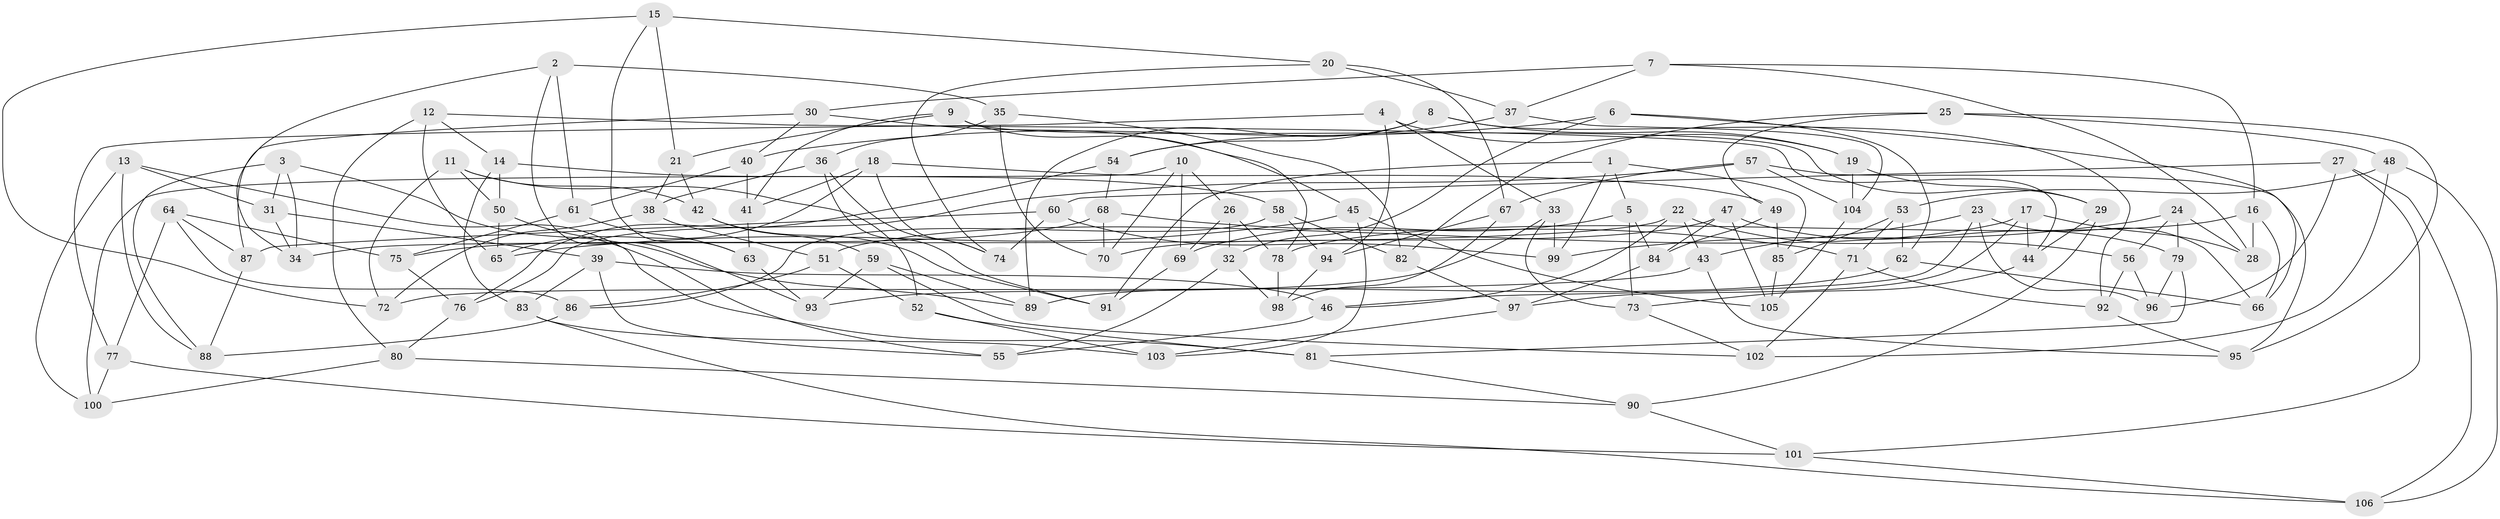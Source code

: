 // Generated by graph-tools (version 1.1) at 2025/50/03/09/25 03:50:53]
// undirected, 106 vertices, 212 edges
graph export_dot {
graph [start="1"]
  node [color=gray90,style=filled];
  1;
  2;
  3;
  4;
  5;
  6;
  7;
  8;
  9;
  10;
  11;
  12;
  13;
  14;
  15;
  16;
  17;
  18;
  19;
  20;
  21;
  22;
  23;
  24;
  25;
  26;
  27;
  28;
  29;
  30;
  31;
  32;
  33;
  34;
  35;
  36;
  37;
  38;
  39;
  40;
  41;
  42;
  43;
  44;
  45;
  46;
  47;
  48;
  49;
  50;
  51;
  52;
  53;
  54;
  55;
  56;
  57;
  58;
  59;
  60;
  61;
  62;
  63;
  64;
  65;
  66;
  67;
  68;
  69;
  70;
  71;
  72;
  73;
  74;
  75;
  76;
  77;
  78;
  79;
  80;
  81;
  82;
  83;
  84;
  85;
  86;
  87;
  88;
  89;
  90;
  91;
  92;
  93;
  94;
  95;
  96;
  97;
  98;
  99;
  100;
  101;
  102;
  103;
  104;
  105;
  106;
  1 -- 99;
  1 -- 85;
  1 -- 91;
  1 -- 5;
  2 -- 34;
  2 -- 93;
  2 -- 35;
  2 -- 61;
  3 -- 88;
  3 -- 31;
  3 -- 34;
  3 -- 89;
  4 -- 77;
  4 -- 94;
  4 -- 33;
  4 -- 19;
  5 -- 84;
  5 -- 73;
  5 -- 69;
  6 -- 62;
  6 -- 66;
  6 -- 32;
  6 -- 40;
  7 -- 28;
  7 -- 16;
  7 -- 37;
  7 -- 30;
  8 -- 19;
  8 -- 89;
  8 -- 54;
  8 -- 92;
  9 -- 41;
  9 -- 78;
  9 -- 29;
  9 -- 21;
  10 -- 100;
  10 -- 26;
  10 -- 69;
  10 -- 70;
  11 -- 50;
  11 -- 72;
  11 -- 52;
  11 -- 42;
  12 -- 14;
  12 -- 65;
  12 -- 44;
  12 -- 80;
  13 -- 100;
  13 -- 88;
  13 -- 81;
  13 -- 31;
  14 -- 50;
  14 -- 83;
  14 -- 58;
  15 -- 72;
  15 -- 21;
  15 -- 63;
  15 -- 20;
  16 -- 28;
  16 -- 78;
  16 -- 66;
  17 -- 51;
  17 -- 97;
  17 -- 44;
  17 -- 28;
  18 -- 49;
  18 -- 41;
  18 -- 65;
  18 -- 74;
  19 -- 104;
  19 -- 29;
  20 -- 37;
  20 -- 74;
  20 -- 67;
  21 -- 38;
  21 -- 42;
  22 -- 46;
  22 -- 56;
  22 -- 34;
  22 -- 43;
  23 -- 66;
  23 -- 96;
  23 -- 46;
  23 -- 43;
  24 -- 79;
  24 -- 56;
  24 -- 28;
  24 -- 99;
  25 -- 82;
  25 -- 49;
  25 -- 95;
  25 -- 48;
  26 -- 78;
  26 -- 69;
  26 -- 32;
  27 -- 60;
  27 -- 96;
  27 -- 101;
  27 -- 106;
  29 -- 90;
  29 -- 44;
  30 -- 40;
  30 -- 45;
  30 -- 87;
  31 -- 39;
  31 -- 34;
  32 -- 98;
  32 -- 55;
  33 -- 73;
  33 -- 93;
  33 -- 99;
  35 -- 70;
  35 -- 36;
  35 -- 82;
  36 -- 38;
  36 -- 91;
  36 -- 74;
  37 -- 54;
  37 -- 104;
  38 -- 51;
  38 -- 72;
  39 -- 46;
  39 -- 55;
  39 -- 83;
  40 -- 41;
  40 -- 61;
  41 -- 63;
  42 -- 91;
  42 -- 59;
  43 -- 72;
  43 -- 95;
  44 -- 73;
  45 -- 65;
  45 -- 105;
  45 -- 103;
  46 -- 55;
  47 -- 70;
  47 -- 105;
  47 -- 79;
  47 -- 84;
  48 -- 102;
  48 -- 53;
  48 -- 106;
  49 -- 85;
  49 -- 84;
  50 -- 55;
  50 -- 65;
  51 -- 86;
  51 -- 52;
  52 -- 103;
  52 -- 81;
  53 -- 85;
  53 -- 62;
  53 -- 71;
  54 -- 76;
  54 -- 68;
  56 -- 92;
  56 -- 96;
  57 -- 95;
  57 -- 67;
  57 -- 104;
  57 -- 76;
  58 -- 94;
  58 -- 82;
  58 -- 86;
  59 -- 89;
  59 -- 102;
  59 -- 93;
  60 -- 74;
  60 -- 99;
  60 -- 87;
  61 -- 63;
  61 -- 75;
  62 -- 66;
  62 -- 89;
  63 -- 93;
  64 -- 86;
  64 -- 75;
  64 -- 87;
  64 -- 77;
  67 -- 98;
  67 -- 94;
  68 -- 70;
  68 -- 71;
  68 -- 75;
  69 -- 91;
  71 -- 92;
  71 -- 102;
  73 -- 102;
  75 -- 76;
  76 -- 80;
  77 -- 100;
  77 -- 101;
  78 -- 98;
  79 -- 96;
  79 -- 81;
  80 -- 100;
  80 -- 90;
  81 -- 90;
  82 -- 97;
  83 -- 103;
  83 -- 106;
  84 -- 97;
  85 -- 105;
  86 -- 88;
  87 -- 88;
  90 -- 101;
  92 -- 95;
  94 -- 98;
  97 -- 103;
  101 -- 106;
  104 -- 105;
}
